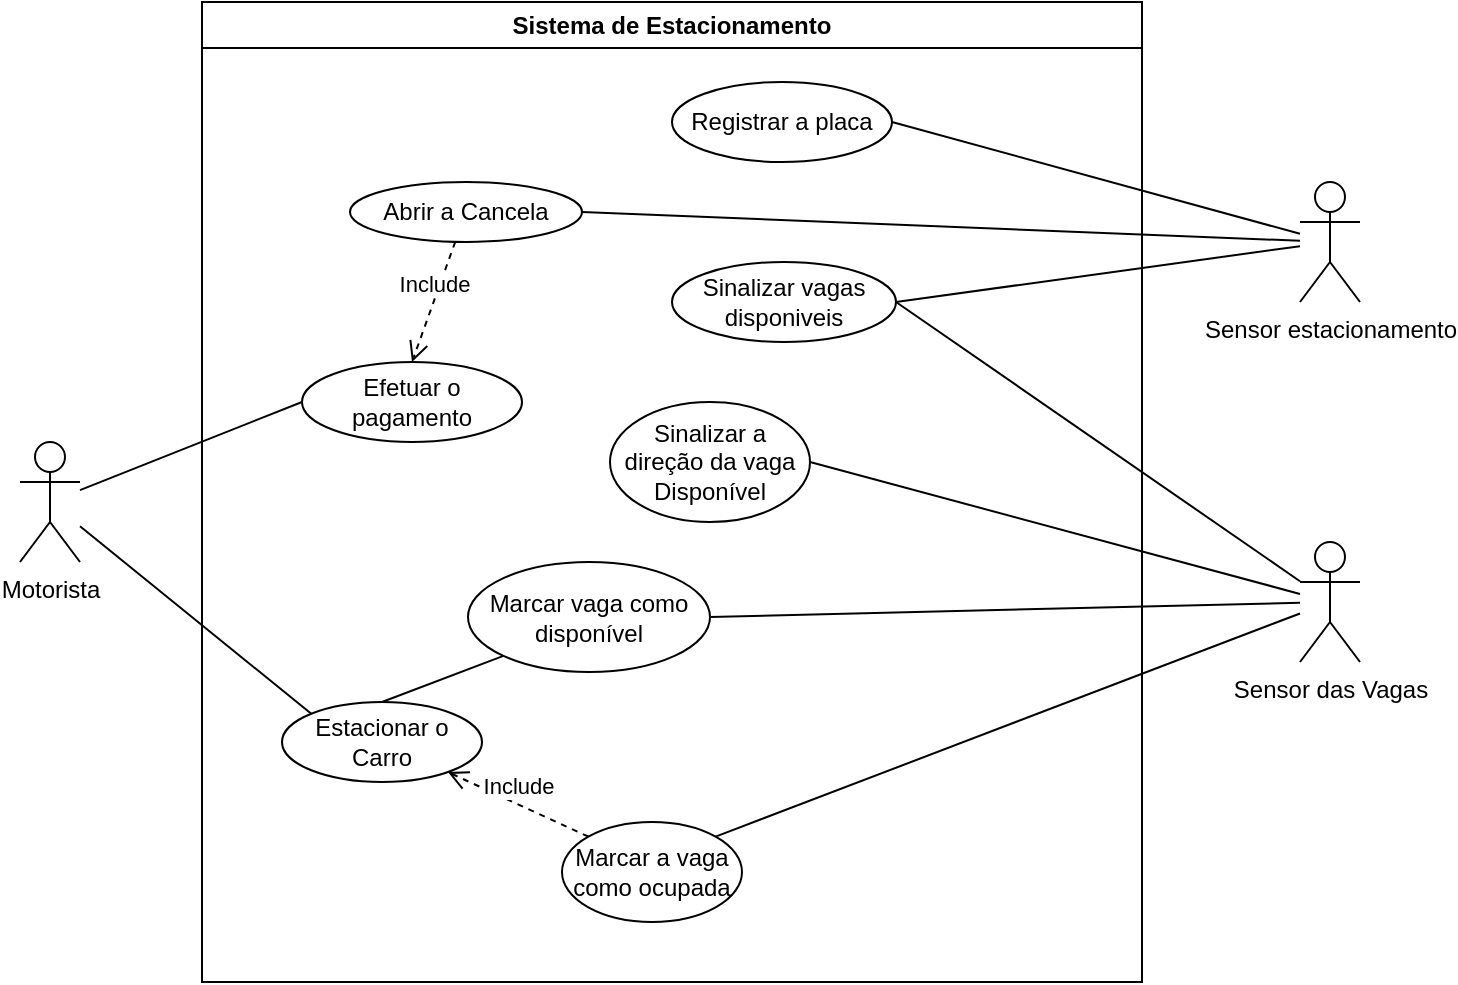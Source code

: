 <mxfile version="24.7.7">
  <diagram name="Página-1" id="Wn4L8KQbp4seyyf3rzJV">
    <mxGraphModel grid="1" page="1" gridSize="10" guides="1" tooltips="1" connect="1" arrows="1" fold="1" pageScale="1" pageWidth="827" pageHeight="1169" math="0" shadow="0">
      <root>
        <mxCell id="0" />
        <mxCell id="1" parent="0" />
        <mxCell id="nCXarIT7lEDPo6yAbSy_-1" value="Sistema de Estacionamento" style="swimlane;whiteSpace=wrap;html=1;" vertex="1" parent="1">
          <mxGeometry x="171" y="-10" width="470" height="490" as="geometry" />
        </mxCell>
        <mxCell id="nCXarIT7lEDPo6yAbSy_-4" value="Estacionar o Carro" style="ellipse;whiteSpace=wrap;html=1;" vertex="1" parent="nCXarIT7lEDPo6yAbSy_-1">
          <mxGeometry x="40" y="350" width="100" height="40" as="geometry" />
        </mxCell>
        <mxCell id="nCXarIT7lEDPo6yAbSy_-5" value="Sinalizar vagas disponiveis" style="ellipse;whiteSpace=wrap;html=1;" vertex="1" parent="nCXarIT7lEDPo6yAbSy_-1">
          <mxGeometry x="235" y="130" width="112" height="40" as="geometry" />
        </mxCell>
        <mxCell id="nCXarIT7lEDPo6yAbSy_-8" value="Marcar a vaga como ocupada" style="ellipse;whiteSpace=wrap;html=1;" vertex="1" parent="nCXarIT7lEDPo6yAbSy_-1">
          <mxGeometry x="180" y="410" width="90" height="50" as="geometry" />
        </mxCell>
        <mxCell id="nCXarIT7lEDPo6yAbSy_-13" value="Include" style="html=1;verticalAlign=bottom;endArrow=open;dashed=1;endSize=8;curved=0;rounded=0;exitX=0;exitY=0;exitDx=0;exitDy=0;" edge="1" parent="nCXarIT7lEDPo6yAbSy_-1" source="nCXarIT7lEDPo6yAbSy_-8" target="nCXarIT7lEDPo6yAbSy_-4">
          <mxGeometry relative="1" as="geometry">
            <mxPoint x="90" y="250" as="sourcePoint" />
            <mxPoint x="206" y="280" as="targetPoint" />
          </mxGeometry>
        </mxCell>
        <mxCell id="nCXarIT7lEDPo6yAbSy_-14" value="Marcar vaga como disponível" style="ellipse;whiteSpace=wrap;html=1;" vertex="1" parent="nCXarIT7lEDPo6yAbSy_-1">
          <mxGeometry x="133" y="280" width="121" height="55" as="geometry" />
        </mxCell>
        <mxCell id="nCXarIT7lEDPo6yAbSy_-18" value="Sinalizar a direção da vaga Disponível" style="ellipse;whiteSpace=wrap;html=1;" vertex="1" parent="nCXarIT7lEDPo6yAbSy_-1">
          <mxGeometry x="204" y="200" width="100" height="60" as="geometry" />
        </mxCell>
        <mxCell id="nCXarIT7lEDPo6yAbSy_-25" value="" style="endArrow=none;html=1;rounded=0;entryX=0;entryY=1;entryDx=0;entryDy=0;exitX=0.5;exitY=0;exitDx=0;exitDy=0;" edge="1" parent="nCXarIT7lEDPo6yAbSy_-1" source="nCXarIT7lEDPo6yAbSy_-4" target="nCXarIT7lEDPo6yAbSy_-14">
          <mxGeometry width="50" height="50" relative="1" as="geometry">
            <mxPoint x="150" y="280" as="sourcePoint" />
            <mxPoint x="200" y="230" as="targetPoint" />
          </mxGeometry>
        </mxCell>
        <mxCell id="nCXarIT7lEDPo6yAbSy_-30" value="Registrar a placa" style="ellipse;whiteSpace=wrap;html=1;" vertex="1" parent="nCXarIT7lEDPo6yAbSy_-1">
          <mxGeometry x="235" y="40" width="110" height="40" as="geometry" />
        </mxCell>
        <mxCell id="nCXarIT7lEDPo6yAbSy_-31" value="Abrir a Cancela" style="ellipse;whiteSpace=wrap;html=1;" vertex="1" parent="nCXarIT7lEDPo6yAbSy_-1">
          <mxGeometry x="74" y="90" width="116" height="30" as="geometry" />
        </mxCell>
        <mxCell id="nCXarIT7lEDPo6yAbSy_-35" value="Efetuar o pagamento" style="ellipse;whiteSpace=wrap;html=1;" vertex="1" parent="nCXarIT7lEDPo6yAbSy_-1">
          <mxGeometry x="50" y="180" width="110" height="40" as="geometry" />
        </mxCell>
        <mxCell id="nCXarIT7lEDPo6yAbSy_-37" value="Include" style="html=1;verticalAlign=bottom;endArrow=open;dashed=1;endSize=8;curved=0;rounded=0;entryX=0.5;entryY=0;entryDx=0;entryDy=0;" edge="1" parent="nCXarIT7lEDPo6yAbSy_-1" source="nCXarIT7lEDPo6yAbSy_-31" target="nCXarIT7lEDPo6yAbSy_-35">
          <mxGeometry relative="1" as="geometry">
            <mxPoint x="290" y="290" as="sourcePoint" />
            <mxPoint x="210" y="290" as="targetPoint" />
          </mxGeometry>
        </mxCell>
        <mxCell id="nCXarIT7lEDPo6yAbSy_-2" value="Motorista" style="shape=umlActor;verticalLabelPosition=bottom;verticalAlign=top;html=1;outlineConnect=0;" vertex="1" parent="1">
          <mxGeometry x="80" y="210" width="30" height="60" as="geometry" />
        </mxCell>
        <mxCell id="nCXarIT7lEDPo6yAbSy_-3" value="Sensor estacionamento&lt;div&gt;&lt;br&gt;&lt;/div&gt;" style="shape=umlActor;verticalLabelPosition=bottom;verticalAlign=top;html=1;outlineConnect=0;" vertex="1" parent="1">
          <mxGeometry x="720" y="80" width="30" height="60" as="geometry" />
        </mxCell>
        <mxCell id="nCXarIT7lEDPo6yAbSy_-23" value="" style="endArrow=none;html=1;rounded=0;entryX=1;entryY=0.5;entryDx=0;entryDy=0;" edge="1" parent="1" source="nCXarIT7lEDPo6yAbSy_-29" target="nCXarIT7lEDPo6yAbSy_-5">
          <mxGeometry width="50" height="50" relative="1" as="geometry">
            <mxPoint x="710" y="100" as="sourcePoint" />
            <mxPoint x="440" y="260" as="targetPoint" />
          </mxGeometry>
        </mxCell>
        <mxCell id="nCXarIT7lEDPo6yAbSy_-24" value="" style="endArrow=none;html=1;rounded=0;exitX=0;exitY=0;exitDx=0;exitDy=0;" edge="1" parent="1" source="nCXarIT7lEDPo6yAbSy_-4" target="nCXarIT7lEDPo6yAbSy_-2">
          <mxGeometry width="50" height="50" relative="1" as="geometry">
            <mxPoint x="390" y="310" as="sourcePoint" />
            <mxPoint x="440" y="260" as="targetPoint" />
          </mxGeometry>
        </mxCell>
        <mxCell id="nCXarIT7lEDPo6yAbSy_-26" value="" style="endArrow=none;html=1;rounded=0;exitX=1;exitY=0.5;exitDx=0;exitDy=0;" edge="1" parent="1" source="nCXarIT7lEDPo6yAbSy_-30" target="nCXarIT7lEDPo6yAbSy_-3">
          <mxGeometry width="50" height="50" relative="1" as="geometry">
            <mxPoint x="390" y="310" as="sourcePoint" />
            <mxPoint x="440" y="260" as="targetPoint" />
          </mxGeometry>
        </mxCell>
        <mxCell id="nCXarIT7lEDPo6yAbSy_-27" value="" style="endArrow=none;html=1;rounded=0;exitX=1;exitY=0.5;exitDx=0;exitDy=0;" edge="1" parent="1" source="nCXarIT7lEDPo6yAbSy_-14" target="nCXarIT7lEDPo6yAbSy_-29">
          <mxGeometry width="50" height="50" relative="1" as="geometry">
            <mxPoint x="390" y="310" as="sourcePoint" />
            <mxPoint x="440" y="260" as="targetPoint" />
          </mxGeometry>
        </mxCell>
        <mxCell id="nCXarIT7lEDPo6yAbSy_-28" value="" style="endArrow=none;html=1;rounded=0;exitX=1;exitY=0;exitDx=0;exitDy=0;" edge="1" parent="1" source="nCXarIT7lEDPo6yAbSy_-8" target="nCXarIT7lEDPo6yAbSy_-29">
          <mxGeometry width="50" height="50" relative="1" as="geometry">
            <mxPoint x="390" y="310" as="sourcePoint" />
            <mxPoint x="440" y="260" as="targetPoint" />
          </mxGeometry>
        </mxCell>
        <mxCell id="nCXarIT7lEDPo6yAbSy_-29" value="Sensor das Vagas" style="shape=umlActor;verticalLabelPosition=bottom;verticalAlign=top;html=1;outlineConnect=0;" vertex="1" parent="1">
          <mxGeometry x="720" y="260" width="30" height="60" as="geometry" />
        </mxCell>
        <mxCell id="nCXarIT7lEDPo6yAbSy_-32" value="" style="endArrow=none;html=1;rounded=0;exitX=1;exitY=0.5;exitDx=0;exitDy=0;" edge="1" parent="1" source="nCXarIT7lEDPo6yAbSy_-5" target="nCXarIT7lEDPo6yAbSy_-3">
          <mxGeometry width="50" height="50" relative="1" as="geometry">
            <mxPoint x="390" y="310" as="sourcePoint" />
            <mxPoint x="440" y="260" as="targetPoint" />
          </mxGeometry>
        </mxCell>
        <mxCell id="nCXarIT7lEDPo6yAbSy_-33" value="" style="endArrow=none;html=1;rounded=0;exitX=1;exitY=0.5;exitDx=0;exitDy=0;" edge="1" parent="1" source="nCXarIT7lEDPo6yAbSy_-31" target="nCXarIT7lEDPo6yAbSy_-3">
          <mxGeometry width="50" height="50" relative="1" as="geometry">
            <mxPoint x="390" y="310" as="sourcePoint" />
            <mxPoint x="440" y="260" as="targetPoint" />
          </mxGeometry>
        </mxCell>
        <mxCell id="nCXarIT7lEDPo6yAbSy_-34" value="" style="endArrow=none;html=1;rounded=0;entryX=1;entryY=0.5;entryDx=0;entryDy=0;" edge="1" parent="1" source="nCXarIT7lEDPo6yAbSy_-29" target="nCXarIT7lEDPo6yAbSy_-18">
          <mxGeometry width="50" height="50" relative="1" as="geometry">
            <mxPoint x="390" y="310" as="sourcePoint" />
            <mxPoint x="440" y="260" as="targetPoint" />
          </mxGeometry>
        </mxCell>
        <mxCell id="nCXarIT7lEDPo6yAbSy_-36" value="" style="endArrow=none;html=1;rounded=0;entryX=0;entryY=0.5;entryDx=0;entryDy=0;" edge="1" parent="1" source="nCXarIT7lEDPo6yAbSy_-2" target="nCXarIT7lEDPo6yAbSy_-35">
          <mxGeometry width="50" height="50" relative="1" as="geometry">
            <mxPoint x="390" y="310" as="sourcePoint" />
            <mxPoint x="440" y="260" as="targetPoint" />
          </mxGeometry>
        </mxCell>
      </root>
    </mxGraphModel>
  </diagram>
</mxfile>
